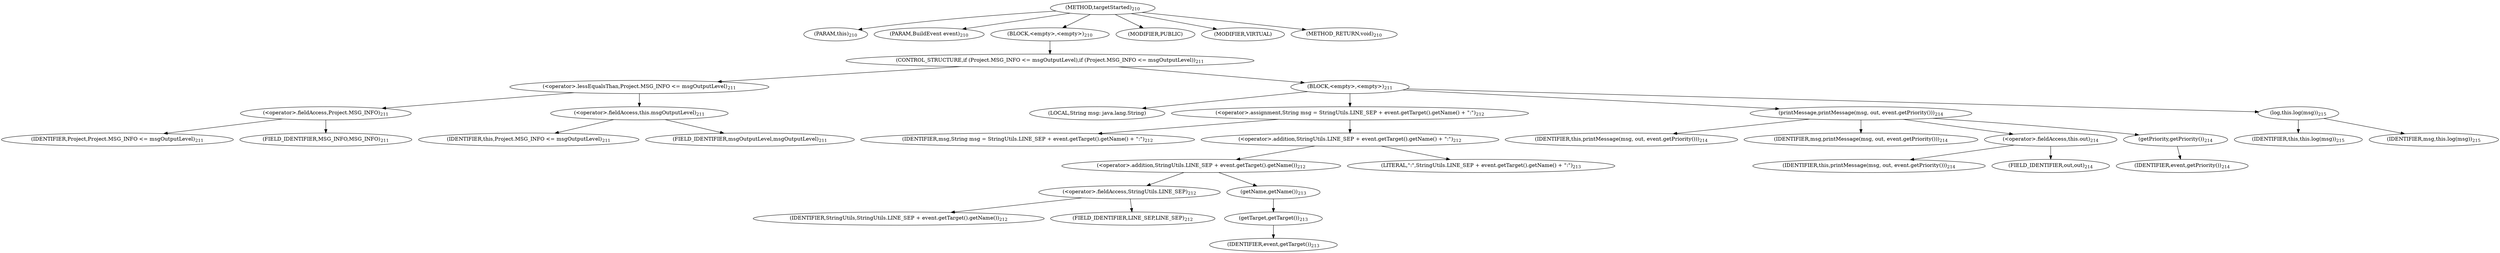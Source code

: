 digraph "targetStarted" {  
"299" [label = <(METHOD,targetStarted)<SUB>210</SUB>> ]
"18" [label = <(PARAM,this)<SUB>210</SUB>> ]
"300" [label = <(PARAM,BuildEvent event)<SUB>210</SUB>> ]
"301" [label = <(BLOCK,&lt;empty&gt;,&lt;empty&gt;)<SUB>210</SUB>> ]
"302" [label = <(CONTROL_STRUCTURE,if (Project.MSG_INFO &lt;= msgOutputLevel),if (Project.MSG_INFO &lt;= msgOutputLevel))<SUB>211</SUB>> ]
"303" [label = <(&lt;operator&gt;.lessEqualsThan,Project.MSG_INFO &lt;= msgOutputLevel)<SUB>211</SUB>> ]
"304" [label = <(&lt;operator&gt;.fieldAccess,Project.MSG_INFO)<SUB>211</SUB>> ]
"305" [label = <(IDENTIFIER,Project,Project.MSG_INFO &lt;= msgOutputLevel)<SUB>211</SUB>> ]
"306" [label = <(FIELD_IDENTIFIER,MSG_INFO,MSG_INFO)<SUB>211</SUB>> ]
"307" [label = <(&lt;operator&gt;.fieldAccess,this.msgOutputLevel)<SUB>211</SUB>> ]
"308" [label = <(IDENTIFIER,this,Project.MSG_INFO &lt;= msgOutputLevel)<SUB>211</SUB>> ]
"309" [label = <(FIELD_IDENTIFIER,msgOutputLevel,msgOutputLevel)<SUB>211</SUB>> ]
"310" [label = <(BLOCK,&lt;empty&gt;,&lt;empty&gt;)<SUB>211</SUB>> ]
"311" [label = <(LOCAL,String msg: java.lang.String)> ]
"312" [label = <(&lt;operator&gt;.assignment,String msg = StringUtils.LINE_SEP + event.getTarget().getName() + &quot;:&quot;)<SUB>212</SUB>> ]
"313" [label = <(IDENTIFIER,msg,String msg = StringUtils.LINE_SEP + event.getTarget().getName() + &quot;:&quot;)<SUB>212</SUB>> ]
"314" [label = <(&lt;operator&gt;.addition,StringUtils.LINE_SEP + event.getTarget().getName() + &quot;:&quot;)<SUB>212</SUB>> ]
"315" [label = <(&lt;operator&gt;.addition,StringUtils.LINE_SEP + event.getTarget().getName())<SUB>212</SUB>> ]
"316" [label = <(&lt;operator&gt;.fieldAccess,StringUtils.LINE_SEP)<SUB>212</SUB>> ]
"317" [label = <(IDENTIFIER,StringUtils,StringUtils.LINE_SEP + event.getTarget().getName())<SUB>212</SUB>> ]
"318" [label = <(FIELD_IDENTIFIER,LINE_SEP,LINE_SEP)<SUB>212</SUB>> ]
"319" [label = <(getName,getName())<SUB>213</SUB>> ]
"320" [label = <(getTarget,getTarget())<SUB>213</SUB>> ]
"321" [label = <(IDENTIFIER,event,getTarget())<SUB>213</SUB>> ]
"322" [label = <(LITERAL,&quot;:&quot;,StringUtils.LINE_SEP + event.getTarget().getName() + &quot;:&quot;)<SUB>213</SUB>> ]
"323" [label = <(printMessage,printMessage(msg, out, event.getPriority()))<SUB>214</SUB>> ]
"17" [label = <(IDENTIFIER,this,printMessage(msg, out, event.getPriority()))<SUB>214</SUB>> ]
"324" [label = <(IDENTIFIER,msg,printMessage(msg, out, event.getPriority()))<SUB>214</SUB>> ]
"325" [label = <(&lt;operator&gt;.fieldAccess,this.out)<SUB>214</SUB>> ]
"326" [label = <(IDENTIFIER,this,printMessage(msg, out, event.getPriority()))<SUB>214</SUB>> ]
"327" [label = <(FIELD_IDENTIFIER,out,out)<SUB>214</SUB>> ]
"328" [label = <(getPriority,getPriority())<SUB>214</SUB>> ]
"329" [label = <(IDENTIFIER,event,getPriority())<SUB>214</SUB>> ]
"330" [label = <(log,this.log(msg))<SUB>215</SUB>> ]
"19" [label = <(IDENTIFIER,this,this.log(msg))<SUB>215</SUB>> ]
"331" [label = <(IDENTIFIER,msg,this.log(msg))<SUB>215</SUB>> ]
"332" [label = <(MODIFIER,PUBLIC)> ]
"333" [label = <(MODIFIER,VIRTUAL)> ]
"334" [label = <(METHOD_RETURN,void)<SUB>210</SUB>> ]
  "299" -> "18" 
  "299" -> "300" 
  "299" -> "301" 
  "299" -> "332" 
  "299" -> "333" 
  "299" -> "334" 
  "301" -> "302" 
  "302" -> "303" 
  "302" -> "310" 
  "303" -> "304" 
  "303" -> "307" 
  "304" -> "305" 
  "304" -> "306" 
  "307" -> "308" 
  "307" -> "309" 
  "310" -> "311" 
  "310" -> "312" 
  "310" -> "323" 
  "310" -> "330" 
  "312" -> "313" 
  "312" -> "314" 
  "314" -> "315" 
  "314" -> "322" 
  "315" -> "316" 
  "315" -> "319" 
  "316" -> "317" 
  "316" -> "318" 
  "319" -> "320" 
  "320" -> "321" 
  "323" -> "17" 
  "323" -> "324" 
  "323" -> "325" 
  "323" -> "328" 
  "325" -> "326" 
  "325" -> "327" 
  "328" -> "329" 
  "330" -> "19" 
  "330" -> "331" 
}
